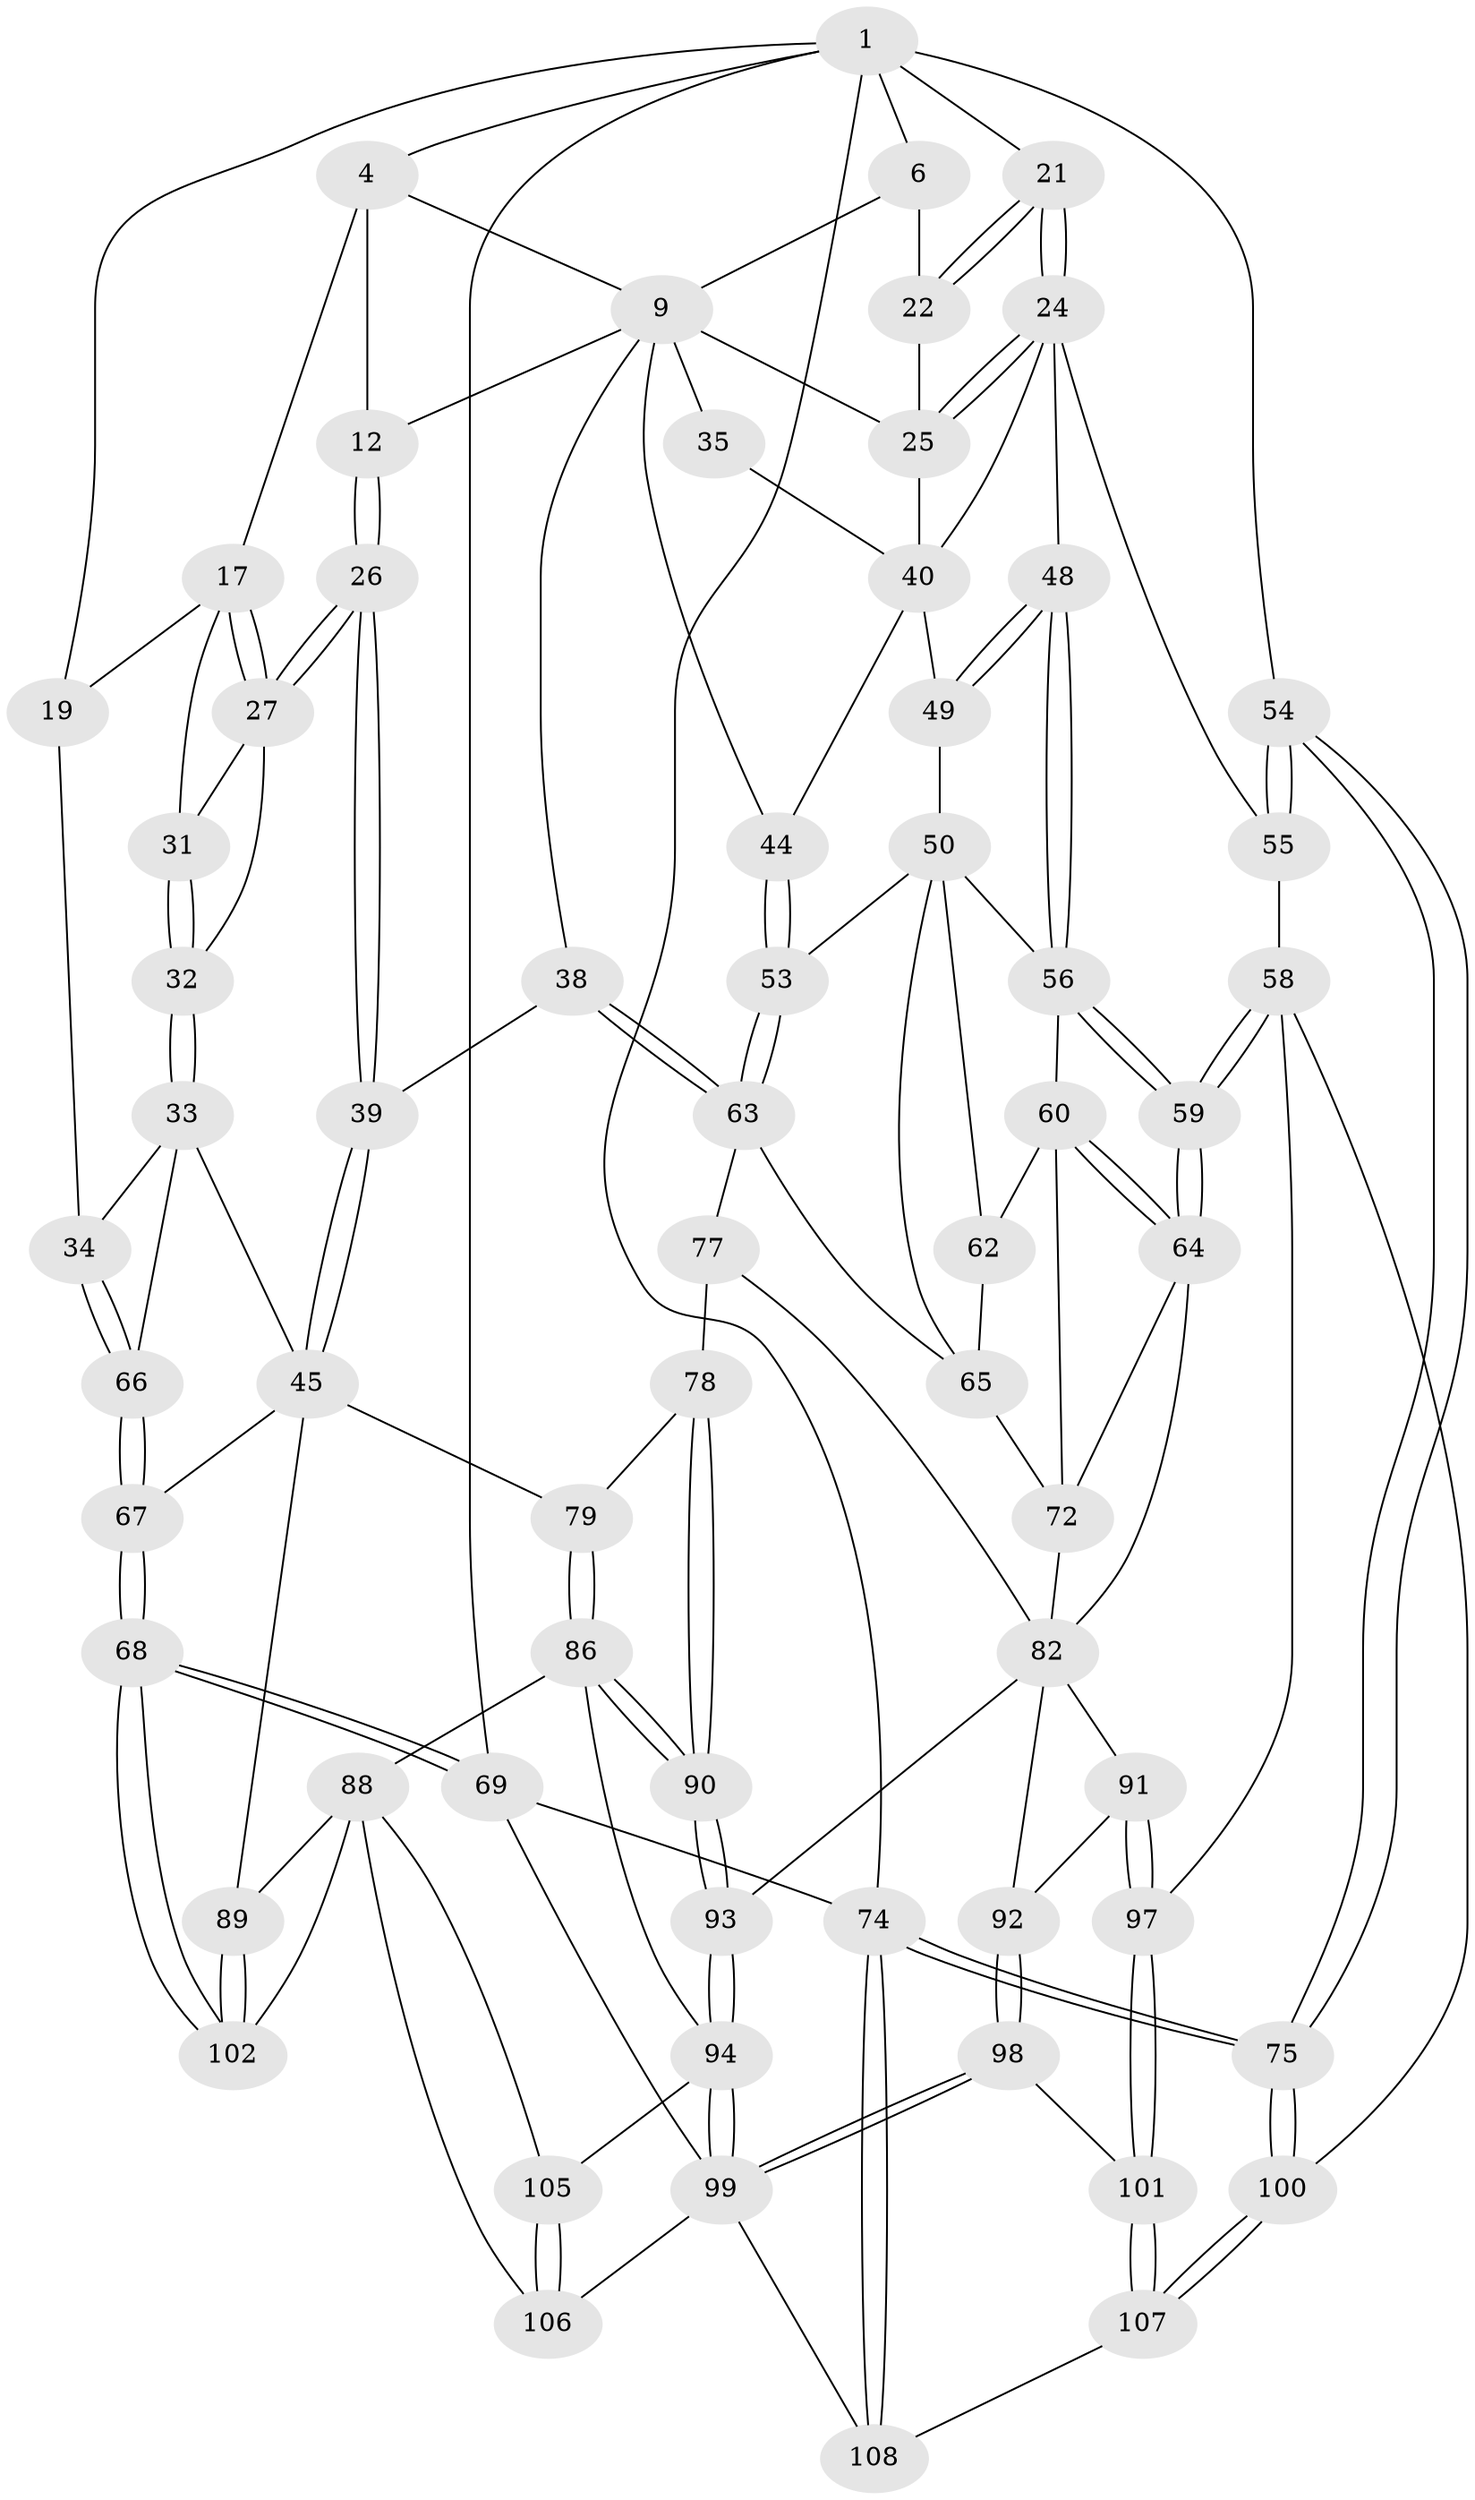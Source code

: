 // original degree distribution, {3: 0.01818181818181818, 6: 0.24545454545454545, 4: 0.2636363636363636, 5: 0.4727272727272727}
// Generated by graph-tools (version 1.1) at 2025/21/03/04/25 18:21:19]
// undirected, 66 vertices, 161 edges
graph export_dot {
graph [start="1"]
  node [color=gray90,style=filled];
  1 [pos="+0.5611962574848686+0",super="+2"];
  4 [pos="+0+0",super="+13+5"];
  6 [pos="+0.654617337042789+0.022629195007400373",super="+14+7"];
  9 [pos="+0.6193800389736893+0.2104229271381743",super="+29+10"];
  12 [pos="+0.3014768669644504+0.2004410320625575"];
  17 [pos="+0.09694119610090907+0.15721982238817722",super="+18"];
  19 [pos="+0+0.07976480596857834"];
  21 [pos="+0.9885163722167594+0.25979729642196003"];
  22 [pos="+0.7595109062779268+0.1490122763770169",super="+23"];
  24 [pos="+0.9747342982764556+0.26557432780511836",super="+43"];
  25 [pos="+0.7483507501066828+0.1979124254291566",super="+28"];
  26 [pos="+0.21597992306714547+0.2808176069005337"];
  27 [pos="+0.21535772269020065+0.2806574856953233",super="+30"];
  31 [pos="+0.058651929448305086+0.19994556974688854"];
  32 [pos="+0.00023288672195131898+0.3207327386546984"];
  33 [pos="+0+0.3223513524115741",super="+46"];
  34 [pos="+0+0.30412392968809826"];
  35 [pos="+0.5070360264366214+0.32636784666662083"];
  38 [pos="+0.3201559006251254+0.46051334679344935"];
  39 [pos="+0.22455417613263842+0.47539025984370364"];
  40 [pos="+0.7107486389184029+0.3464556966553194",super="+41"];
  44 [pos="+0.5193101007137192+0.4993252644195601"];
  45 [pos="+0.20998392971712534+0.4950474604002008",super="+80"];
  48 [pos="+0.8063549392944999+0.49674950704107956"];
  49 [pos="+0.6983784851306581+0.38677186570702005"];
  50 [pos="+0.6820037384765292+0.4507820654746974",super="+51"];
  53 [pos="+0.5207843280979522+0.5033425724342314"];
  54 [pos="+1+0.55912991847034"];
  55 [pos="+0.9635291413810808+0.61878942400281"];
  56 [pos="+0.7656980416387292+0.539873927778317",super="+57"];
  58 [pos="+0.8522702215876508+0.6927272107563339",super="+96"];
  59 [pos="+0.805111994535483+0.6809381291746062"];
  60 [pos="+0.7021562421664735+0.5523210855445116",super="+61"];
  62 [pos="+0.6522829146306804+0.5589222537594918"];
  63 [pos="+0.4736686177571582+0.6154442132126023",super="+71"];
  64 [pos="+0.7815014963663981+0.6848944244738321",super="+76"];
  65 [pos="+0.6145593305069549+0.576835482712502",super="+70"];
  66 [pos="+0+0.6507762837154396"];
  67 [pos="+0+0.6839915318490587"];
  68 [pos="+0+0.9755023825369274"];
  69 [pos="+0+1"];
  72 [pos="+0.6759295322984133+0.5914893121574938",super="+73"];
  74 [pos="+1+1"];
  75 [pos="+1+1"];
  77 [pos="+0.4630019908363489+0.6659240135000696"];
  78 [pos="+0.2631825497469812+0.6342644087795728"];
  79 [pos="+0.2594719330215526+0.633191188214464"];
  82 [pos="+0.6377091515286629+0.6535075613237253",super="+83+85"];
  86 [pos="+0.24423420722524852+0.7035853168760594",super="+87"];
  88 [pos="+0.15393551789621832+0.8009861832122094",super="+103"];
  89 [pos="+0.12306266770490255+0.7952149109864942"];
  90 [pos="+0.3697626157983092+0.8178802377611609"];
  91 [pos="+0.701239300502312+0.732862983033425"];
  92 [pos="+0.6675938197215916+0.7635877429382005"];
  93 [pos="+0.4306956976385076+0.8995958702052201"];
  94 [pos="+0.4272711725170911+0.9441493238208",super="+95"];
  97 [pos="+0.7861768563149619+0.8686000132896279"];
  98 [pos="+0.65202096093106+0.8566231405508874"];
  99 [pos="+0.45728414811608864+1",super="+109"];
  100 [pos="+1+1"];
  101 [pos="+0.7724597198612946+0.8882720581992065"];
  102 [pos="+0.08108594085930652+0.8974782069142014"];
  105 [pos="+0.21212591466112576+0.8519656658923753"];
  106 [pos="+0.16351296413035352+0.9986374050260247"];
  107 [pos="+0.7727671158461954+0.8892300915536527"];
  108 [pos="+0.6873256037671728+1"];
  1 -- 6 [weight=2];
  1 -- 4;
  1 -- 69;
  1 -- 74;
  1 -- 19;
  1 -- 21;
  1 -- 54;
  4 -- 17;
  4 -- 12;
  4 -- 9;
  6 -- 9;
  6 -- 22 [weight=2];
  9 -- 35 [weight=2];
  9 -- 25;
  9 -- 38;
  9 -- 12;
  9 -- 44;
  12 -- 26;
  12 -- 26;
  17 -- 27;
  17 -- 27;
  17 -- 19;
  17 -- 31;
  19 -- 34;
  21 -- 22;
  21 -- 22;
  21 -- 24;
  21 -- 24;
  22 -- 25;
  24 -- 25;
  24 -- 25;
  24 -- 40;
  24 -- 48;
  24 -- 55;
  25 -- 40;
  26 -- 27;
  26 -- 27;
  26 -- 39;
  26 -- 39;
  27 -- 32;
  27 -- 31;
  31 -- 32;
  31 -- 32;
  32 -- 33;
  32 -- 33;
  33 -- 34;
  33 -- 66;
  33 -- 45;
  34 -- 66;
  34 -- 66;
  35 -- 40;
  38 -- 39;
  38 -- 63;
  38 -- 63;
  39 -- 45;
  39 -- 45;
  40 -- 49;
  40 -- 44;
  44 -- 53;
  44 -- 53;
  45 -- 89;
  45 -- 67;
  45 -- 79;
  48 -- 49;
  48 -- 49;
  48 -- 56;
  48 -- 56;
  49 -- 50;
  50 -- 56;
  50 -- 65;
  50 -- 53;
  50 -- 62;
  53 -- 63;
  53 -- 63;
  54 -- 55;
  54 -- 55;
  54 -- 75;
  54 -- 75;
  55 -- 58;
  56 -- 59;
  56 -- 59;
  56 -- 60;
  58 -- 59;
  58 -- 59;
  58 -- 97;
  58 -- 100;
  59 -- 64;
  59 -- 64;
  60 -- 64;
  60 -- 64;
  60 -- 72;
  60 -- 62;
  62 -- 65;
  63 -- 65;
  63 -- 77;
  64 -- 72;
  64 -- 82;
  65 -- 72;
  66 -- 67;
  66 -- 67;
  67 -- 68;
  67 -- 68;
  68 -- 69;
  68 -- 69;
  68 -- 102;
  68 -- 102;
  69 -- 74;
  69 -- 99;
  72 -- 82;
  74 -- 75;
  74 -- 75;
  74 -- 108;
  74 -- 108;
  75 -- 100;
  75 -- 100;
  77 -- 78;
  77 -- 82;
  78 -- 79;
  78 -- 90;
  78 -- 90;
  79 -- 86;
  79 -- 86;
  82 -- 93;
  82 -- 92;
  82 -- 91;
  86 -- 90;
  86 -- 90;
  86 -- 88;
  86 -- 94;
  88 -- 89;
  88 -- 105;
  88 -- 106;
  88 -- 102;
  89 -- 102;
  89 -- 102;
  90 -- 93;
  90 -- 93;
  91 -- 92;
  91 -- 97;
  91 -- 97;
  92 -- 98;
  92 -- 98;
  93 -- 94;
  93 -- 94;
  94 -- 99;
  94 -- 99;
  94 -- 105;
  97 -- 101;
  97 -- 101;
  98 -- 99;
  98 -- 99;
  98 -- 101;
  99 -- 106;
  99 -- 108;
  100 -- 107;
  100 -- 107;
  101 -- 107;
  101 -- 107;
  105 -- 106;
  105 -- 106;
  107 -- 108;
}
